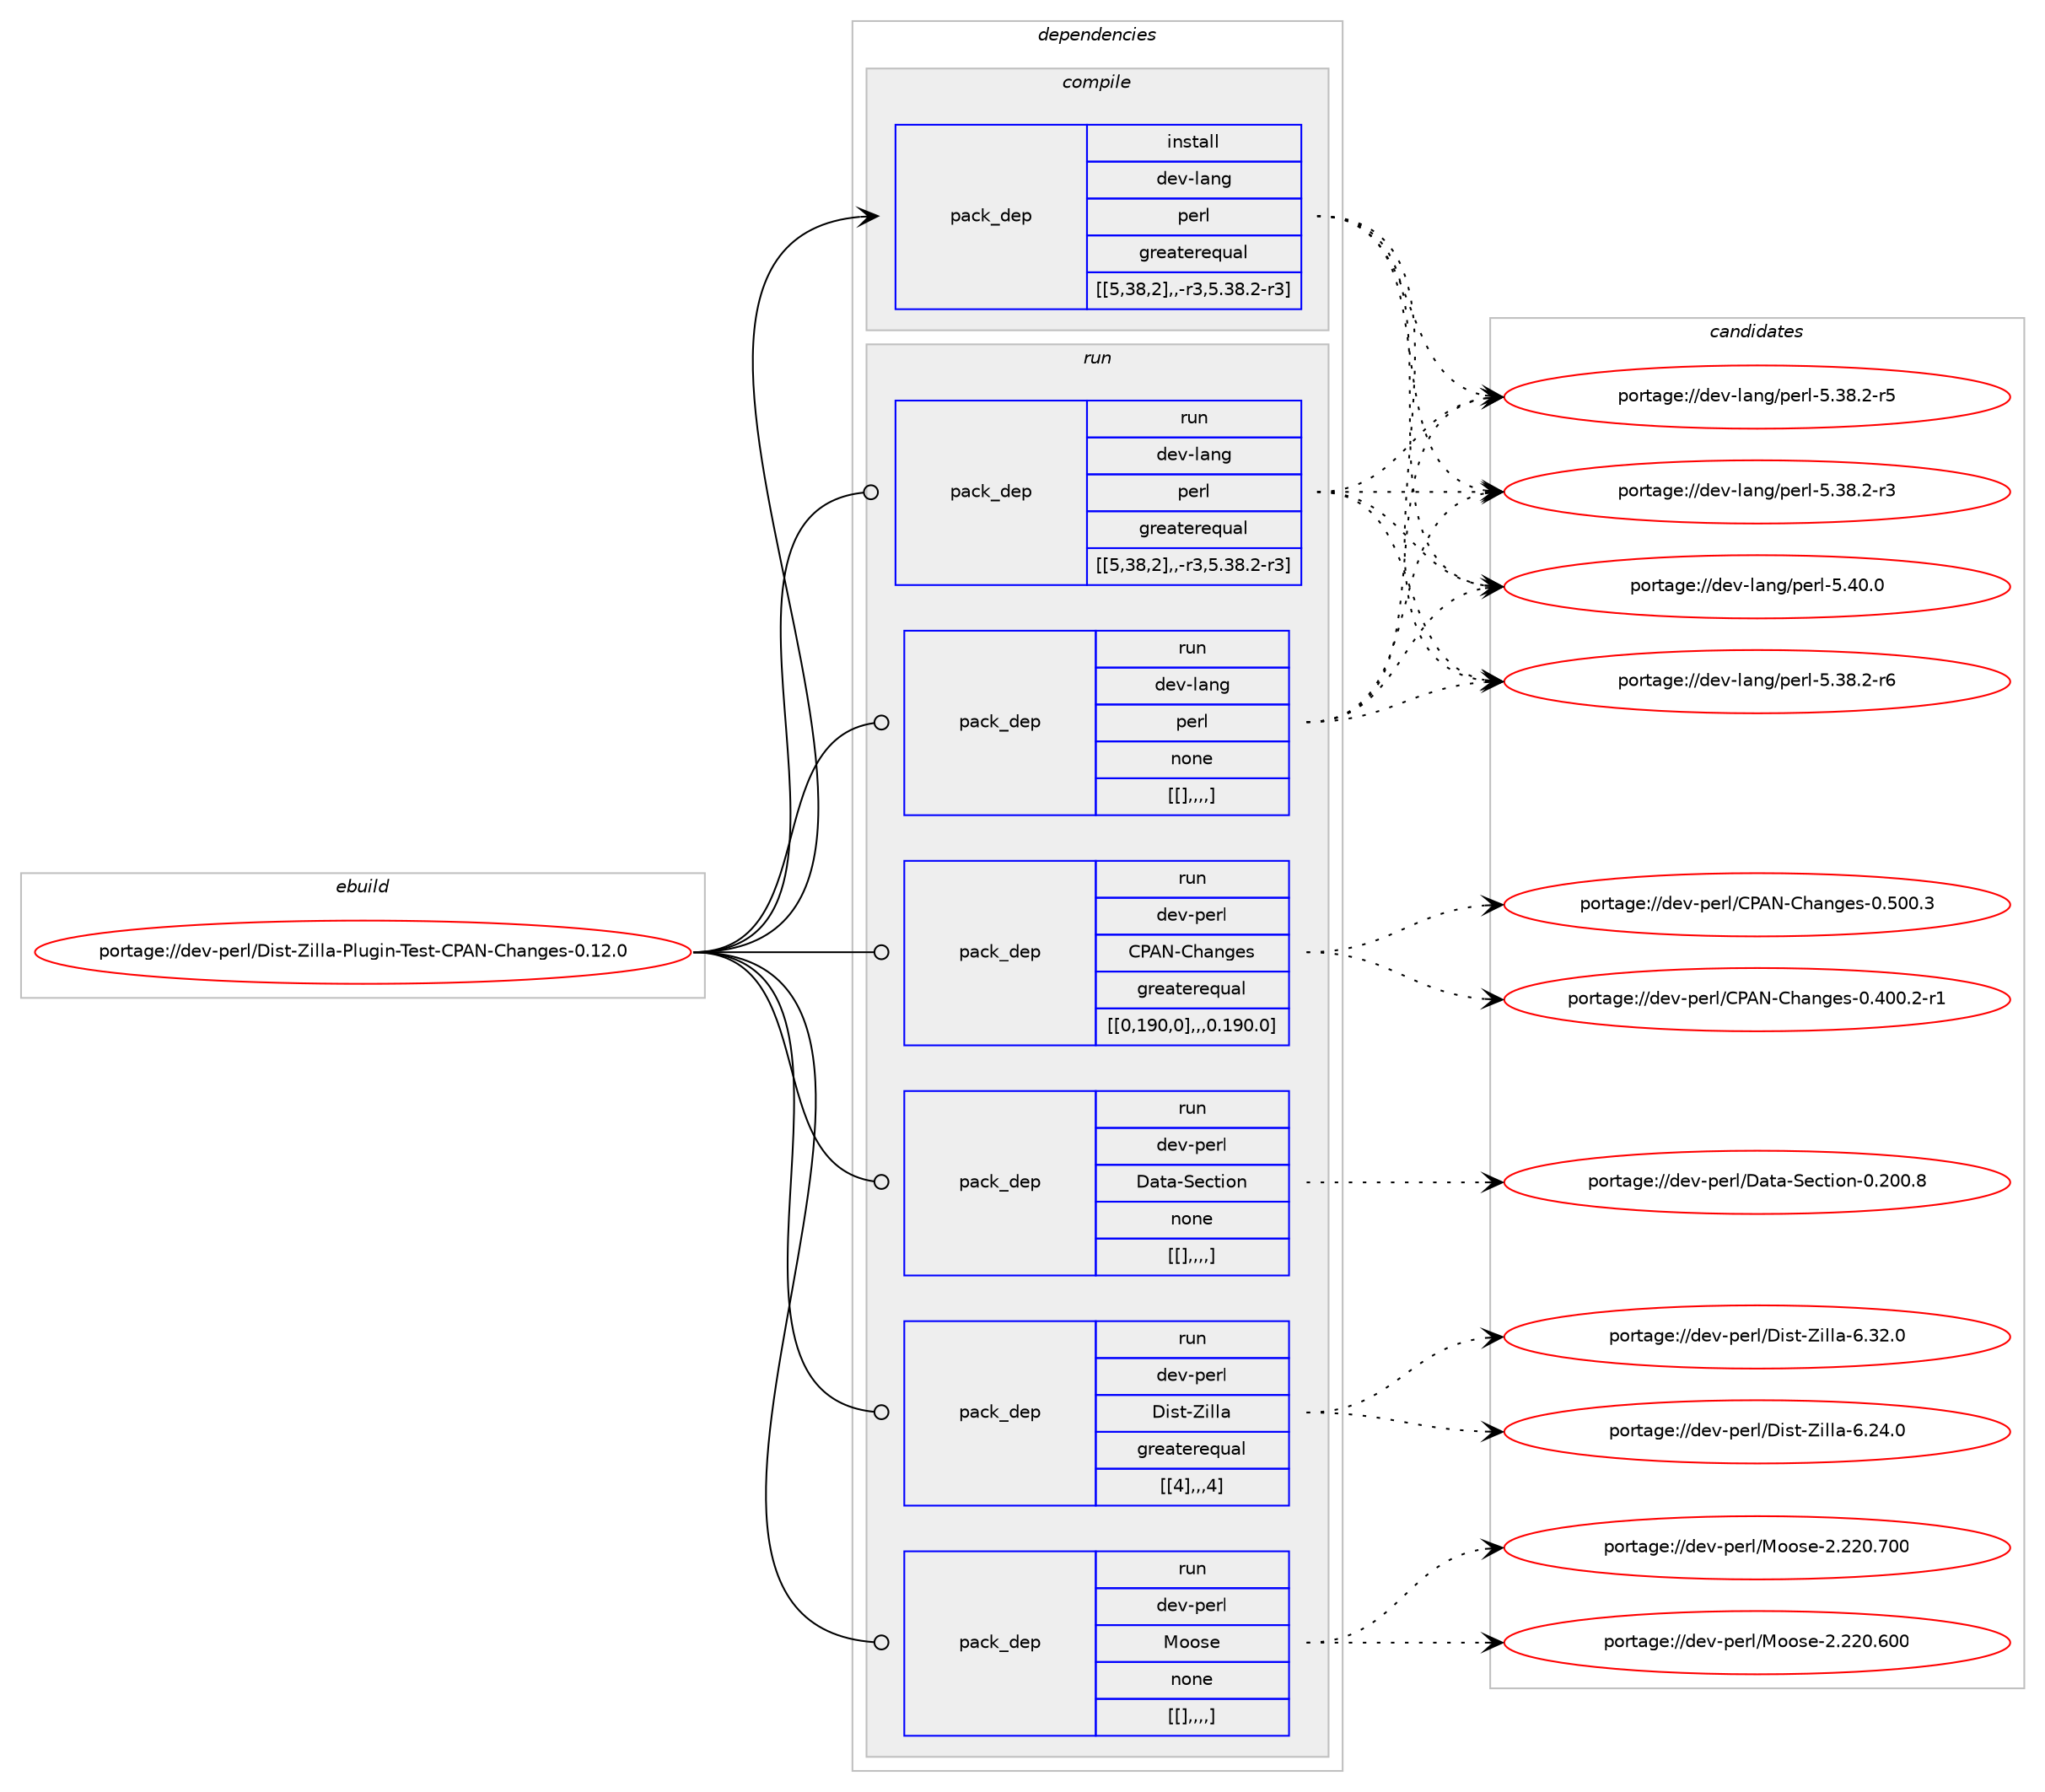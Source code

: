 digraph prolog {

# *************
# Graph options
# *************

newrank=true;
concentrate=true;
compound=true;
graph [rankdir=LR,fontname=Helvetica,fontsize=10,ranksep=1.5];#, ranksep=2.5, nodesep=0.2];
edge  [arrowhead=vee];
node  [fontname=Helvetica,fontsize=10];

# **********
# The ebuild
# **********

subgraph cluster_leftcol {
color=gray;
label=<<i>ebuild</i>>;
id [label="portage://dev-perl/Dist-Zilla-Plugin-Test-CPAN-Changes-0.12.0", color=red, width=4, href="../dev-perl/Dist-Zilla-Plugin-Test-CPAN-Changes-0.12.0.svg"];
}

# ****************
# The dependencies
# ****************

subgraph cluster_midcol {
color=gray;
label=<<i>dependencies</i>>;
subgraph cluster_compile {
fillcolor="#eeeeee";
style=filled;
label=<<i>compile</i>>;
subgraph pack98820 {
dependency130362 [label=<<TABLE BORDER="0" CELLBORDER="1" CELLSPACING="0" CELLPADDING="4" WIDTH="220"><TR><TD ROWSPAN="6" CELLPADDING="30">pack_dep</TD></TR><TR><TD WIDTH="110">install</TD></TR><TR><TD>dev-lang</TD></TR><TR><TD>perl</TD></TR><TR><TD>greaterequal</TD></TR><TR><TD>[[5,38,2],,-r3,5.38.2-r3]</TD></TR></TABLE>>, shape=none, color=blue];
}
id:e -> dependency130362:w [weight=20,style="solid",arrowhead="vee"];
}
subgraph cluster_compileandrun {
fillcolor="#eeeeee";
style=filled;
label=<<i>compile and run</i>>;
}
subgraph cluster_run {
fillcolor="#eeeeee";
style=filled;
label=<<i>run</i>>;
subgraph pack98821 {
dependency130363 [label=<<TABLE BORDER="0" CELLBORDER="1" CELLSPACING="0" CELLPADDING="4" WIDTH="220"><TR><TD ROWSPAN="6" CELLPADDING="30">pack_dep</TD></TR><TR><TD WIDTH="110">run</TD></TR><TR><TD>dev-lang</TD></TR><TR><TD>perl</TD></TR><TR><TD>greaterequal</TD></TR><TR><TD>[[5,38,2],,-r3,5.38.2-r3]</TD></TR></TABLE>>, shape=none, color=blue];
}
id:e -> dependency130363:w [weight=20,style="solid",arrowhead="odot"];
subgraph pack98822 {
dependency130364 [label=<<TABLE BORDER="0" CELLBORDER="1" CELLSPACING="0" CELLPADDING="4" WIDTH="220"><TR><TD ROWSPAN="6" CELLPADDING="30">pack_dep</TD></TR><TR><TD WIDTH="110">run</TD></TR><TR><TD>dev-lang</TD></TR><TR><TD>perl</TD></TR><TR><TD>none</TD></TR><TR><TD>[[],,,,]</TD></TR></TABLE>>, shape=none, color=blue];
}
id:e -> dependency130364:w [weight=20,style="solid",arrowhead="odot"];
subgraph pack98823 {
dependency130365 [label=<<TABLE BORDER="0" CELLBORDER="1" CELLSPACING="0" CELLPADDING="4" WIDTH="220"><TR><TD ROWSPAN="6" CELLPADDING="30">pack_dep</TD></TR><TR><TD WIDTH="110">run</TD></TR><TR><TD>dev-perl</TD></TR><TR><TD>CPAN-Changes</TD></TR><TR><TD>greaterequal</TD></TR><TR><TD>[[0,190,0],,,0.190.0]</TD></TR></TABLE>>, shape=none, color=blue];
}
id:e -> dependency130365:w [weight=20,style="solid",arrowhead="odot"];
subgraph pack98824 {
dependency130366 [label=<<TABLE BORDER="0" CELLBORDER="1" CELLSPACING="0" CELLPADDING="4" WIDTH="220"><TR><TD ROWSPAN="6" CELLPADDING="30">pack_dep</TD></TR><TR><TD WIDTH="110">run</TD></TR><TR><TD>dev-perl</TD></TR><TR><TD>Data-Section</TD></TR><TR><TD>none</TD></TR><TR><TD>[[],,,,]</TD></TR></TABLE>>, shape=none, color=blue];
}
id:e -> dependency130366:w [weight=20,style="solid",arrowhead="odot"];
subgraph pack98825 {
dependency130367 [label=<<TABLE BORDER="0" CELLBORDER="1" CELLSPACING="0" CELLPADDING="4" WIDTH="220"><TR><TD ROWSPAN="6" CELLPADDING="30">pack_dep</TD></TR><TR><TD WIDTH="110">run</TD></TR><TR><TD>dev-perl</TD></TR><TR><TD>Dist-Zilla</TD></TR><TR><TD>greaterequal</TD></TR><TR><TD>[[4],,,4]</TD></TR></TABLE>>, shape=none, color=blue];
}
id:e -> dependency130367:w [weight=20,style="solid",arrowhead="odot"];
subgraph pack98826 {
dependency130368 [label=<<TABLE BORDER="0" CELLBORDER="1" CELLSPACING="0" CELLPADDING="4" WIDTH="220"><TR><TD ROWSPAN="6" CELLPADDING="30">pack_dep</TD></TR><TR><TD WIDTH="110">run</TD></TR><TR><TD>dev-perl</TD></TR><TR><TD>Moose</TD></TR><TR><TD>none</TD></TR><TR><TD>[[],,,,]</TD></TR></TABLE>>, shape=none, color=blue];
}
id:e -> dependency130368:w [weight=20,style="solid",arrowhead="odot"];
}
}

# **************
# The candidates
# **************

subgraph cluster_choices {
rank=same;
color=gray;
label=<<i>candidates</i>>;

subgraph choice98820 {
color=black;
nodesep=1;
choice10010111845108971101034711210111410845534652484648 [label="portage://dev-lang/perl-5.40.0", color=red, width=4,href="../dev-lang/perl-5.40.0.svg"];
choice100101118451089711010347112101114108455346515646504511454 [label="portage://dev-lang/perl-5.38.2-r6", color=red, width=4,href="../dev-lang/perl-5.38.2-r6.svg"];
choice100101118451089711010347112101114108455346515646504511453 [label="portage://dev-lang/perl-5.38.2-r5", color=red, width=4,href="../dev-lang/perl-5.38.2-r5.svg"];
choice100101118451089711010347112101114108455346515646504511451 [label="portage://dev-lang/perl-5.38.2-r3", color=red, width=4,href="../dev-lang/perl-5.38.2-r3.svg"];
dependency130362:e -> choice10010111845108971101034711210111410845534652484648:w [style=dotted,weight="100"];
dependency130362:e -> choice100101118451089711010347112101114108455346515646504511454:w [style=dotted,weight="100"];
dependency130362:e -> choice100101118451089711010347112101114108455346515646504511453:w [style=dotted,weight="100"];
dependency130362:e -> choice100101118451089711010347112101114108455346515646504511451:w [style=dotted,weight="100"];
}
subgraph choice98821 {
color=black;
nodesep=1;
choice10010111845108971101034711210111410845534652484648 [label="portage://dev-lang/perl-5.40.0", color=red, width=4,href="../dev-lang/perl-5.40.0.svg"];
choice100101118451089711010347112101114108455346515646504511454 [label="portage://dev-lang/perl-5.38.2-r6", color=red, width=4,href="../dev-lang/perl-5.38.2-r6.svg"];
choice100101118451089711010347112101114108455346515646504511453 [label="portage://dev-lang/perl-5.38.2-r5", color=red, width=4,href="../dev-lang/perl-5.38.2-r5.svg"];
choice100101118451089711010347112101114108455346515646504511451 [label="portage://dev-lang/perl-5.38.2-r3", color=red, width=4,href="../dev-lang/perl-5.38.2-r3.svg"];
dependency130363:e -> choice10010111845108971101034711210111410845534652484648:w [style=dotted,weight="100"];
dependency130363:e -> choice100101118451089711010347112101114108455346515646504511454:w [style=dotted,weight="100"];
dependency130363:e -> choice100101118451089711010347112101114108455346515646504511453:w [style=dotted,weight="100"];
dependency130363:e -> choice100101118451089711010347112101114108455346515646504511451:w [style=dotted,weight="100"];
}
subgraph choice98822 {
color=black;
nodesep=1;
choice10010111845108971101034711210111410845534652484648 [label="portage://dev-lang/perl-5.40.0", color=red, width=4,href="../dev-lang/perl-5.40.0.svg"];
choice100101118451089711010347112101114108455346515646504511454 [label="portage://dev-lang/perl-5.38.2-r6", color=red, width=4,href="../dev-lang/perl-5.38.2-r6.svg"];
choice100101118451089711010347112101114108455346515646504511453 [label="portage://dev-lang/perl-5.38.2-r5", color=red, width=4,href="../dev-lang/perl-5.38.2-r5.svg"];
choice100101118451089711010347112101114108455346515646504511451 [label="portage://dev-lang/perl-5.38.2-r3", color=red, width=4,href="../dev-lang/perl-5.38.2-r3.svg"];
dependency130364:e -> choice10010111845108971101034711210111410845534652484648:w [style=dotted,weight="100"];
dependency130364:e -> choice100101118451089711010347112101114108455346515646504511454:w [style=dotted,weight="100"];
dependency130364:e -> choice100101118451089711010347112101114108455346515646504511453:w [style=dotted,weight="100"];
dependency130364:e -> choice100101118451089711010347112101114108455346515646504511451:w [style=dotted,weight="100"];
}
subgraph choice98823 {
color=black;
nodesep=1;
choice1001011184511210111410847678065784567104971101031011154548465348484651 [label="portage://dev-perl/CPAN-Changes-0.500.3", color=red, width=4,href="../dev-perl/CPAN-Changes-0.500.3.svg"];
choice10010111845112101114108476780657845671049711010310111545484652484846504511449 [label="portage://dev-perl/CPAN-Changes-0.400.2-r1", color=red, width=4,href="../dev-perl/CPAN-Changes-0.400.2-r1.svg"];
dependency130365:e -> choice1001011184511210111410847678065784567104971101031011154548465348484651:w [style=dotted,weight="100"];
dependency130365:e -> choice10010111845112101114108476780657845671049711010310111545484652484846504511449:w [style=dotted,weight="100"];
}
subgraph choice98824 {
color=black;
nodesep=1;
choice10010111845112101114108476897116974583101991161051111104548465048484656 [label="portage://dev-perl/Data-Section-0.200.8", color=red, width=4,href="../dev-perl/Data-Section-0.200.8.svg"];
dependency130366:e -> choice10010111845112101114108476897116974583101991161051111104548465048484656:w [style=dotted,weight="100"];
}
subgraph choice98825 {
color=black;
nodesep=1;
choice10010111845112101114108476810511511645901051081089745544651504648 [label="portage://dev-perl/Dist-Zilla-6.32.0", color=red, width=4,href="../dev-perl/Dist-Zilla-6.32.0.svg"];
choice10010111845112101114108476810511511645901051081089745544650524648 [label="portage://dev-perl/Dist-Zilla-6.24.0", color=red, width=4,href="../dev-perl/Dist-Zilla-6.24.0.svg"];
dependency130367:e -> choice10010111845112101114108476810511511645901051081089745544651504648:w [style=dotted,weight="100"];
dependency130367:e -> choice10010111845112101114108476810511511645901051081089745544650524648:w [style=dotted,weight="100"];
}
subgraph choice98826 {
color=black;
nodesep=1;
choice10010111845112101114108477711111111510145504650504846554848 [label="portage://dev-perl/Moose-2.220.700", color=red, width=4,href="../dev-perl/Moose-2.220.700.svg"];
choice10010111845112101114108477711111111510145504650504846544848 [label="portage://dev-perl/Moose-2.220.600", color=red, width=4,href="../dev-perl/Moose-2.220.600.svg"];
dependency130368:e -> choice10010111845112101114108477711111111510145504650504846554848:w [style=dotted,weight="100"];
dependency130368:e -> choice10010111845112101114108477711111111510145504650504846544848:w [style=dotted,weight="100"];
}
}

}
